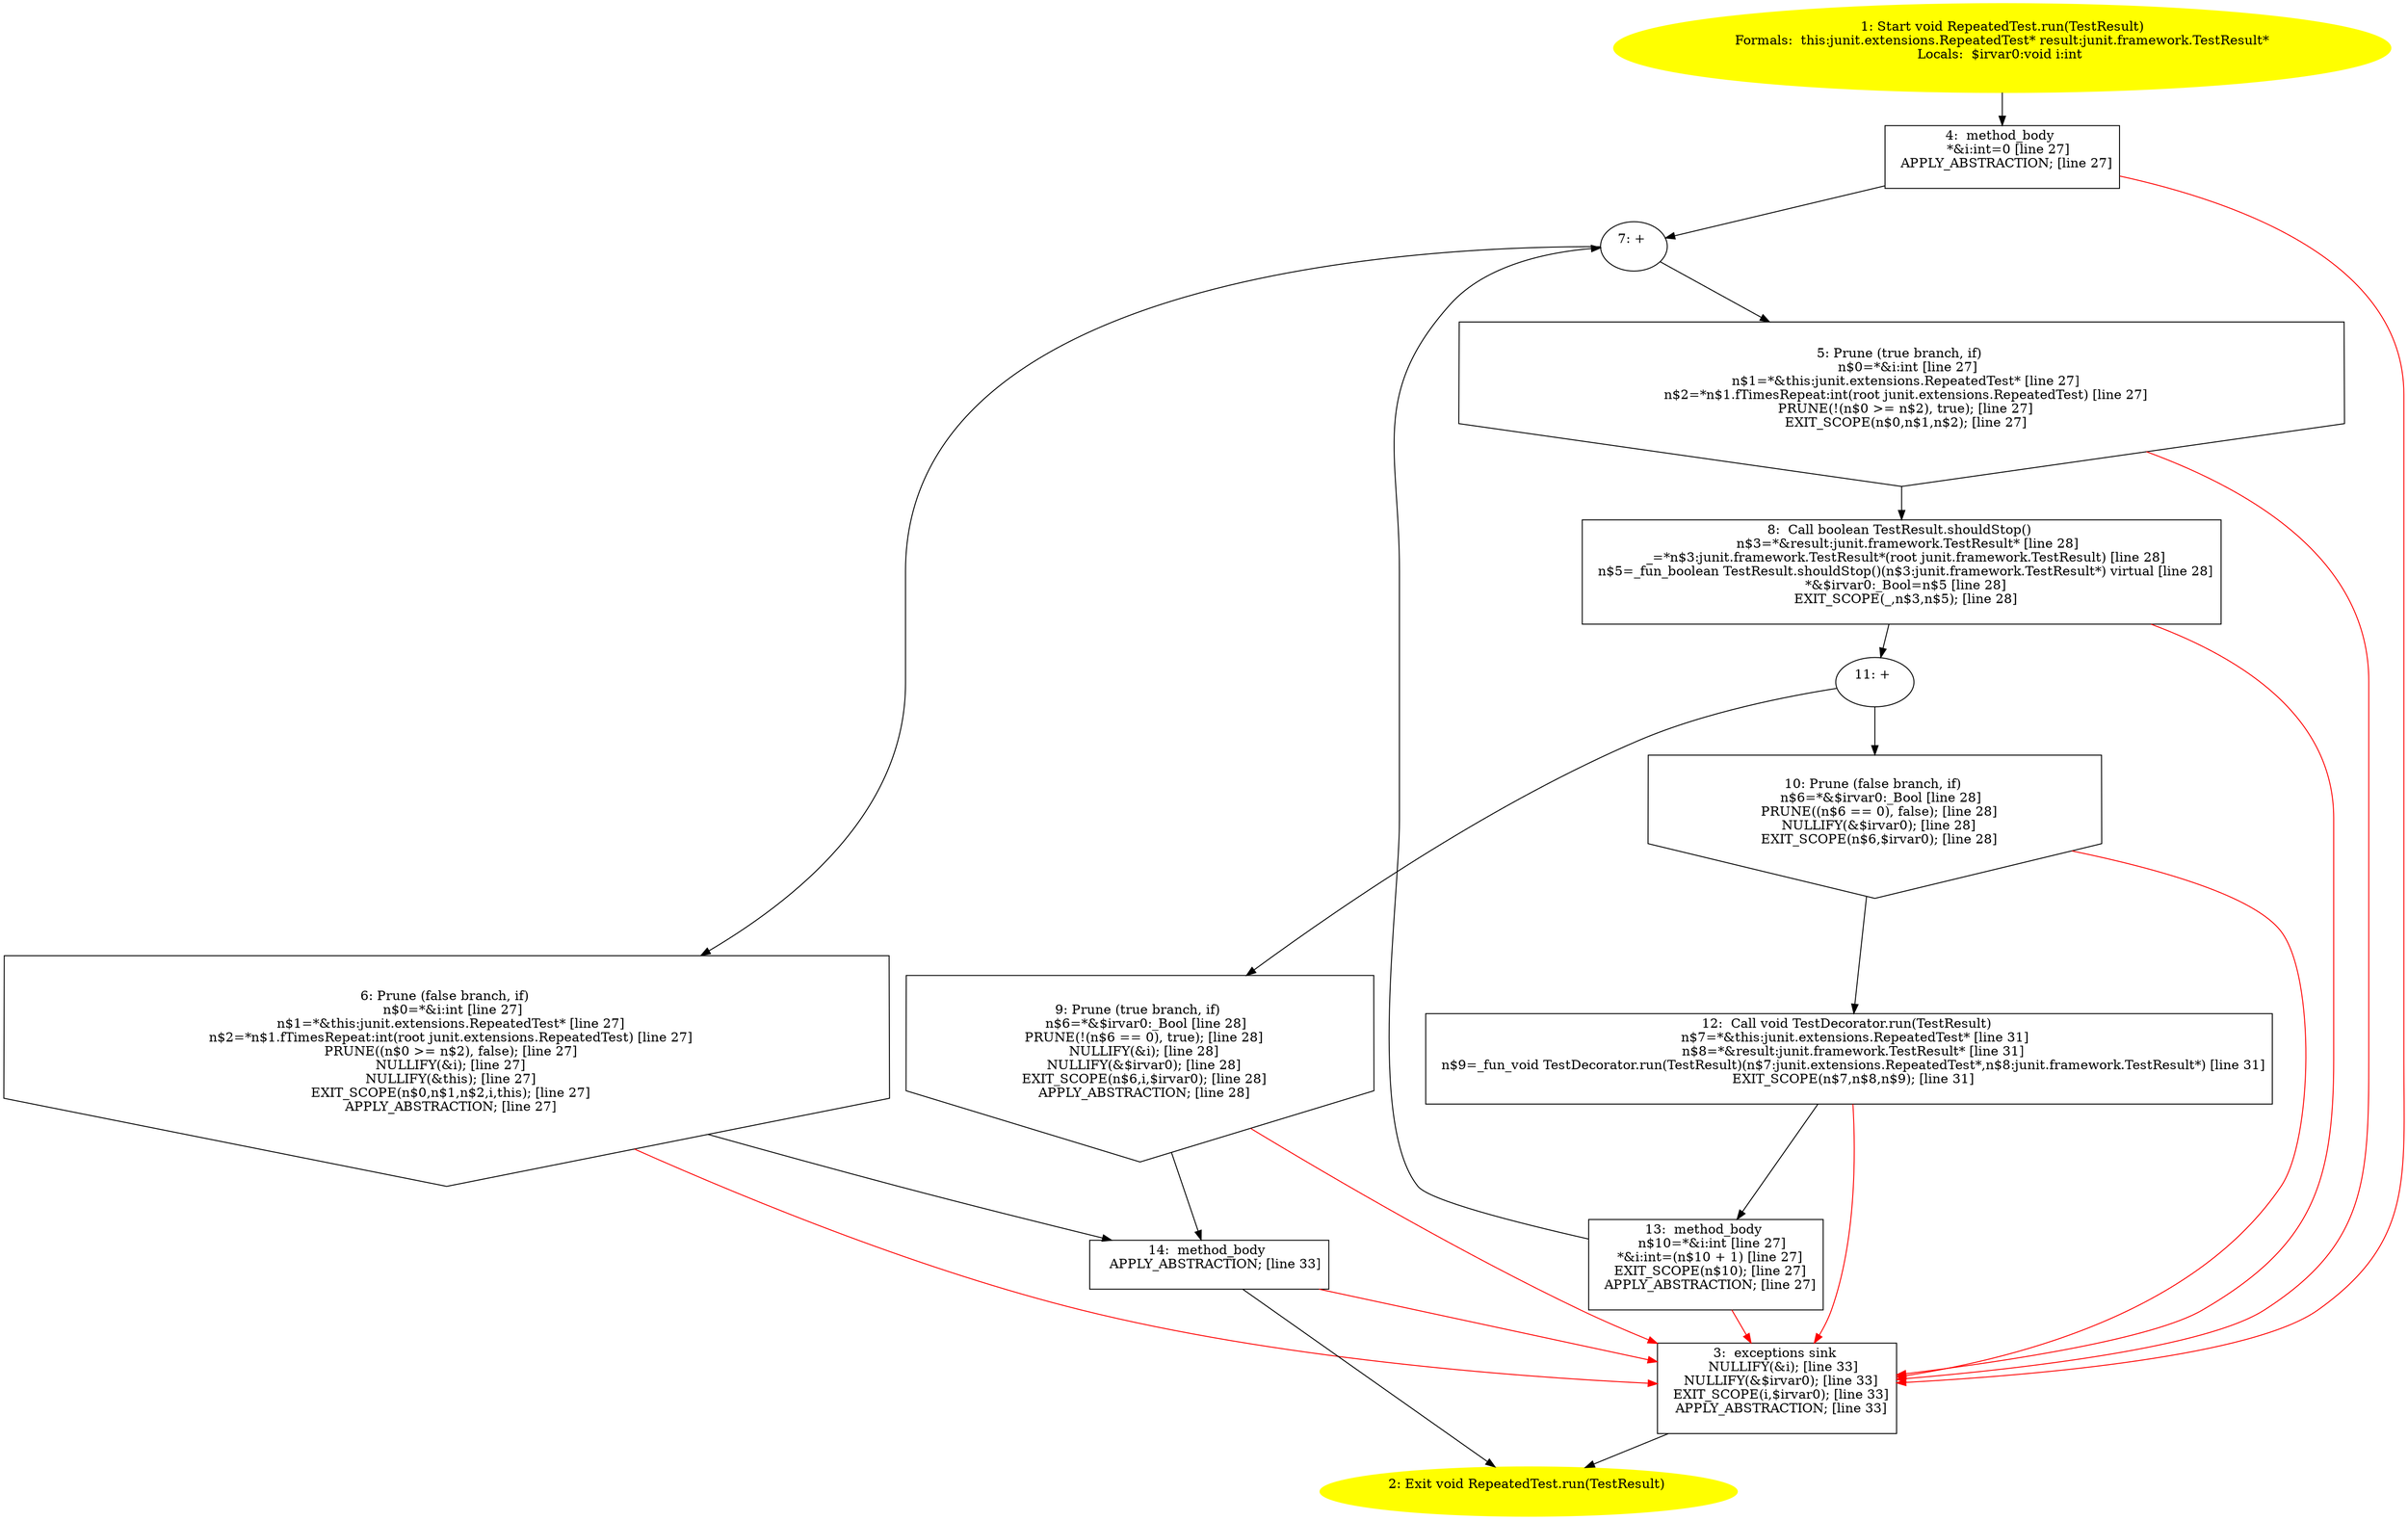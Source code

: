 /* @generated */
digraph cfg {
"junit.extensions.RepeatedTest.run(junit.framework.TestResult):void.b1650399a60a4ad3f3c7cb9813861ea0_1" [label="1: Start void RepeatedTest.run(TestResult)\nFormals:  this:junit.extensions.RepeatedTest* result:junit.framework.TestResult*\nLocals:  $irvar0:void i:int \n  " color=yellow style=filled]
	

	 "junit.extensions.RepeatedTest.run(junit.framework.TestResult):void.b1650399a60a4ad3f3c7cb9813861ea0_1" -> "junit.extensions.RepeatedTest.run(junit.framework.TestResult):void.b1650399a60a4ad3f3c7cb9813861ea0_4" ;
"junit.extensions.RepeatedTest.run(junit.framework.TestResult):void.b1650399a60a4ad3f3c7cb9813861ea0_2" [label="2: Exit void RepeatedTest.run(TestResult) \n  " color=yellow style=filled]
	

"junit.extensions.RepeatedTest.run(junit.framework.TestResult):void.b1650399a60a4ad3f3c7cb9813861ea0_3" [label="3:  exceptions sink \n   NULLIFY(&i); [line 33]\n  NULLIFY(&$irvar0); [line 33]\n  EXIT_SCOPE(i,$irvar0); [line 33]\n  APPLY_ABSTRACTION; [line 33]\n " shape="box"]
	

	 "junit.extensions.RepeatedTest.run(junit.framework.TestResult):void.b1650399a60a4ad3f3c7cb9813861ea0_3" -> "junit.extensions.RepeatedTest.run(junit.framework.TestResult):void.b1650399a60a4ad3f3c7cb9813861ea0_2" ;
"junit.extensions.RepeatedTest.run(junit.framework.TestResult):void.b1650399a60a4ad3f3c7cb9813861ea0_4" [label="4:  method_body \n   *&i:int=0 [line 27]\n  APPLY_ABSTRACTION; [line 27]\n " shape="box"]
	

	 "junit.extensions.RepeatedTest.run(junit.framework.TestResult):void.b1650399a60a4ad3f3c7cb9813861ea0_4" -> "junit.extensions.RepeatedTest.run(junit.framework.TestResult):void.b1650399a60a4ad3f3c7cb9813861ea0_7" ;
	 "junit.extensions.RepeatedTest.run(junit.framework.TestResult):void.b1650399a60a4ad3f3c7cb9813861ea0_4" -> "junit.extensions.RepeatedTest.run(junit.framework.TestResult):void.b1650399a60a4ad3f3c7cb9813861ea0_3" [color="red" ];
"junit.extensions.RepeatedTest.run(junit.framework.TestResult):void.b1650399a60a4ad3f3c7cb9813861ea0_5" [label="5: Prune (true branch, if) \n   n$0=*&i:int [line 27]\n  n$1=*&this:junit.extensions.RepeatedTest* [line 27]\n  n$2=*n$1.fTimesRepeat:int(root junit.extensions.RepeatedTest) [line 27]\n  PRUNE(!(n$0 >= n$2), true); [line 27]\n  EXIT_SCOPE(n$0,n$1,n$2); [line 27]\n " shape="invhouse"]
	

	 "junit.extensions.RepeatedTest.run(junit.framework.TestResult):void.b1650399a60a4ad3f3c7cb9813861ea0_5" -> "junit.extensions.RepeatedTest.run(junit.framework.TestResult):void.b1650399a60a4ad3f3c7cb9813861ea0_8" ;
	 "junit.extensions.RepeatedTest.run(junit.framework.TestResult):void.b1650399a60a4ad3f3c7cb9813861ea0_5" -> "junit.extensions.RepeatedTest.run(junit.framework.TestResult):void.b1650399a60a4ad3f3c7cb9813861ea0_3" [color="red" ];
"junit.extensions.RepeatedTest.run(junit.framework.TestResult):void.b1650399a60a4ad3f3c7cb9813861ea0_6" [label="6: Prune (false branch, if) \n   n$0=*&i:int [line 27]\n  n$1=*&this:junit.extensions.RepeatedTest* [line 27]\n  n$2=*n$1.fTimesRepeat:int(root junit.extensions.RepeatedTest) [line 27]\n  PRUNE((n$0 >= n$2), false); [line 27]\n  NULLIFY(&i); [line 27]\n  NULLIFY(&this); [line 27]\n  EXIT_SCOPE(n$0,n$1,n$2,i,this); [line 27]\n  APPLY_ABSTRACTION; [line 27]\n " shape="invhouse"]
	

	 "junit.extensions.RepeatedTest.run(junit.framework.TestResult):void.b1650399a60a4ad3f3c7cb9813861ea0_6" -> "junit.extensions.RepeatedTest.run(junit.framework.TestResult):void.b1650399a60a4ad3f3c7cb9813861ea0_14" ;
	 "junit.extensions.RepeatedTest.run(junit.framework.TestResult):void.b1650399a60a4ad3f3c7cb9813861ea0_6" -> "junit.extensions.RepeatedTest.run(junit.framework.TestResult):void.b1650399a60a4ad3f3c7cb9813861ea0_3" [color="red" ];
"junit.extensions.RepeatedTest.run(junit.framework.TestResult):void.b1650399a60a4ad3f3c7cb9813861ea0_7" [label="7: + \n  " ]
	

	 "junit.extensions.RepeatedTest.run(junit.framework.TestResult):void.b1650399a60a4ad3f3c7cb9813861ea0_7" -> "junit.extensions.RepeatedTest.run(junit.framework.TestResult):void.b1650399a60a4ad3f3c7cb9813861ea0_5" ;
	 "junit.extensions.RepeatedTest.run(junit.framework.TestResult):void.b1650399a60a4ad3f3c7cb9813861ea0_7" -> "junit.extensions.RepeatedTest.run(junit.framework.TestResult):void.b1650399a60a4ad3f3c7cb9813861ea0_6" ;
"junit.extensions.RepeatedTest.run(junit.framework.TestResult):void.b1650399a60a4ad3f3c7cb9813861ea0_8" [label="8:  Call boolean TestResult.shouldStop() \n   n$3=*&result:junit.framework.TestResult* [line 28]\n  _=*n$3:junit.framework.TestResult*(root junit.framework.TestResult) [line 28]\n  n$5=_fun_boolean TestResult.shouldStop()(n$3:junit.framework.TestResult*) virtual [line 28]\n  *&$irvar0:_Bool=n$5 [line 28]\n  EXIT_SCOPE(_,n$3,n$5); [line 28]\n " shape="box"]
	

	 "junit.extensions.RepeatedTest.run(junit.framework.TestResult):void.b1650399a60a4ad3f3c7cb9813861ea0_8" -> "junit.extensions.RepeatedTest.run(junit.framework.TestResult):void.b1650399a60a4ad3f3c7cb9813861ea0_11" ;
	 "junit.extensions.RepeatedTest.run(junit.framework.TestResult):void.b1650399a60a4ad3f3c7cb9813861ea0_8" -> "junit.extensions.RepeatedTest.run(junit.framework.TestResult):void.b1650399a60a4ad3f3c7cb9813861ea0_3" [color="red" ];
"junit.extensions.RepeatedTest.run(junit.framework.TestResult):void.b1650399a60a4ad3f3c7cb9813861ea0_9" [label="9: Prune (true branch, if) \n   n$6=*&$irvar0:_Bool [line 28]\n  PRUNE(!(n$6 == 0), true); [line 28]\n  NULLIFY(&i); [line 28]\n  NULLIFY(&$irvar0); [line 28]\n  EXIT_SCOPE(n$6,i,$irvar0); [line 28]\n  APPLY_ABSTRACTION; [line 28]\n " shape="invhouse"]
	

	 "junit.extensions.RepeatedTest.run(junit.framework.TestResult):void.b1650399a60a4ad3f3c7cb9813861ea0_9" -> "junit.extensions.RepeatedTest.run(junit.framework.TestResult):void.b1650399a60a4ad3f3c7cb9813861ea0_14" ;
	 "junit.extensions.RepeatedTest.run(junit.framework.TestResult):void.b1650399a60a4ad3f3c7cb9813861ea0_9" -> "junit.extensions.RepeatedTest.run(junit.framework.TestResult):void.b1650399a60a4ad3f3c7cb9813861ea0_3" [color="red" ];
"junit.extensions.RepeatedTest.run(junit.framework.TestResult):void.b1650399a60a4ad3f3c7cb9813861ea0_10" [label="10: Prune (false branch, if) \n   n$6=*&$irvar0:_Bool [line 28]\n  PRUNE((n$6 == 0), false); [line 28]\n  NULLIFY(&$irvar0); [line 28]\n  EXIT_SCOPE(n$6,$irvar0); [line 28]\n " shape="invhouse"]
	

	 "junit.extensions.RepeatedTest.run(junit.framework.TestResult):void.b1650399a60a4ad3f3c7cb9813861ea0_10" -> "junit.extensions.RepeatedTest.run(junit.framework.TestResult):void.b1650399a60a4ad3f3c7cb9813861ea0_12" ;
	 "junit.extensions.RepeatedTest.run(junit.framework.TestResult):void.b1650399a60a4ad3f3c7cb9813861ea0_10" -> "junit.extensions.RepeatedTest.run(junit.framework.TestResult):void.b1650399a60a4ad3f3c7cb9813861ea0_3" [color="red" ];
"junit.extensions.RepeatedTest.run(junit.framework.TestResult):void.b1650399a60a4ad3f3c7cb9813861ea0_11" [label="11: + \n  " ]
	

	 "junit.extensions.RepeatedTest.run(junit.framework.TestResult):void.b1650399a60a4ad3f3c7cb9813861ea0_11" -> "junit.extensions.RepeatedTest.run(junit.framework.TestResult):void.b1650399a60a4ad3f3c7cb9813861ea0_9" ;
	 "junit.extensions.RepeatedTest.run(junit.framework.TestResult):void.b1650399a60a4ad3f3c7cb9813861ea0_11" -> "junit.extensions.RepeatedTest.run(junit.framework.TestResult):void.b1650399a60a4ad3f3c7cb9813861ea0_10" ;
"junit.extensions.RepeatedTest.run(junit.framework.TestResult):void.b1650399a60a4ad3f3c7cb9813861ea0_12" [label="12:  Call void TestDecorator.run(TestResult) \n   n$7=*&this:junit.extensions.RepeatedTest* [line 31]\n  n$8=*&result:junit.framework.TestResult* [line 31]\n  n$9=_fun_void TestDecorator.run(TestResult)(n$7:junit.extensions.RepeatedTest*,n$8:junit.framework.TestResult*) [line 31]\n  EXIT_SCOPE(n$7,n$8,n$9); [line 31]\n " shape="box"]
	

	 "junit.extensions.RepeatedTest.run(junit.framework.TestResult):void.b1650399a60a4ad3f3c7cb9813861ea0_12" -> "junit.extensions.RepeatedTest.run(junit.framework.TestResult):void.b1650399a60a4ad3f3c7cb9813861ea0_13" ;
	 "junit.extensions.RepeatedTest.run(junit.framework.TestResult):void.b1650399a60a4ad3f3c7cb9813861ea0_12" -> "junit.extensions.RepeatedTest.run(junit.framework.TestResult):void.b1650399a60a4ad3f3c7cb9813861ea0_3" [color="red" ];
"junit.extensions.RepeatedTest.run(junit.framework.TestResult):void.b1650399a60a4ad3f3c7cb9813861ea0_13" [label="13:  method_body \n   n$10=*&i:int [line 27]\n  *&i:int=(n$10 + 1) [line 27]\n  EXIT_SCOPE(n$10); [line 27]\n  APPLY_ABSTRACTION; [line 27]\n " shape="box"]
	

	 "junit.extensions.RepeatedTest.run(junit.framework.TestResult):void.b1650399a60a4ad3f3c7cb9813861ea0_13" -> "junit.extensions.RepeatedTest.run(junit.framework.TestResult):void.b1650399a60a4ad3f3c7cb9813861ea0_7" ;
	 "junit.extensions.RepeatedTest.run(junit.framework.TestResult):void.b1650399a60a4ad3f3c7cb9813861ea0_13" -> "junit.extensions.RepeatedTest.run(junit.framework.TestResult):void.b1650399a60a4ad3f3c7cb9813861ea0_3" [color="red" ];
"junit.extensions.RepeatedTest.run(junit.framework.TestResult):void.b1650399a60a4ad3f3c7cb9813861ea0_14" [label="14:  method_body \n   APPLY_ABSTRACTION; [line 33]\n " shape="box"]
	

	 "junit.extensions.RepeatedTest.run(junit.framework.TestResult):void.b1650399a60a4ad3f3c7cb9813861ea0_14" -> "junit.extensions.RepeatedTest.run(junit.framework.TestResult):void.b1650399a60a4ad3f3c7cb9813861ea0_2" ;
	 "junit.extensions.RepeatedTest.run(junit.framework.TestResult):void.b1650399a60a4ad3f3c7cb9813861ea0_14" -> "junit.extensions.RepeatedTest.run(junit.framework.TestResult):void.b1650399a60a4ad3f3c7cb9813861ea0_3" [color="red" ];
}

